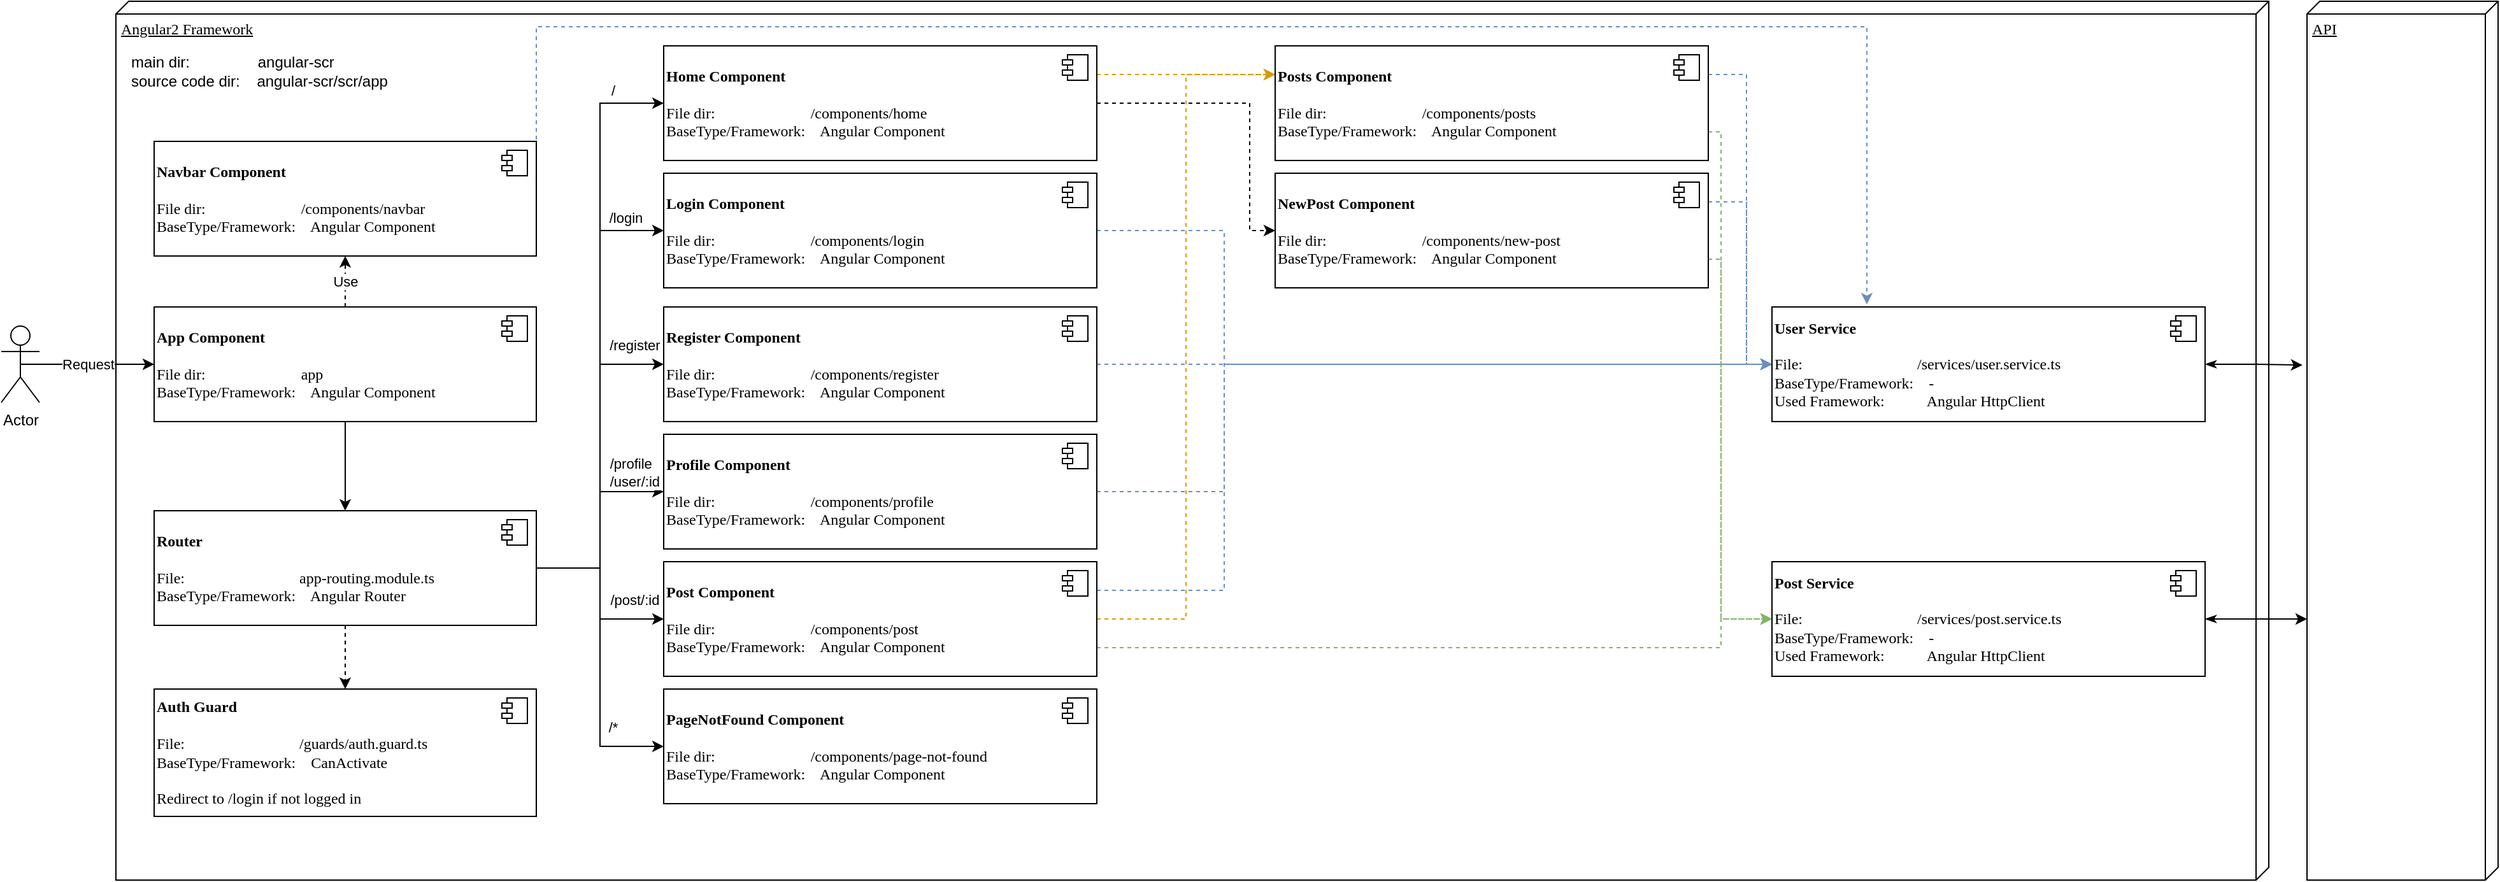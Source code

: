 <mxfile version="14.1.1" type="device"><diagram name="Page-1" id="5f0bae14-7c28-e335-631c-24af17079c00"><mxGraphModel dx="1607" dy="885" grid="1" gridSize="10" guides="1" tooltips="1" connect="1" arrows="1" fold="1" page="1" pageScale="1" pageWidth="1100" pageHeight="850" background="#ffffff" math="0" shadow="0"><root><mxCell id="0"/><mxCell id="1" parent="0"/><mxCell id="39150e848f15840c-1" value="Angular2 Framework" style="verticalAlign=top;align=left;spacingTop=8;spacingLeft=2;spacingRight=12;shape=cube;size=10;direction=south;fontStyle=4;html=1;rounded=0;shadow=0;comic=0;labelBackgroundColor=none;strokeWidth=1;fontFamily=Verdana;fontSize=12" parent="1" vertex="1"><mxGeometry x="120" y="70" width="1690" height="690" as="geometry"/></mxCell><mxCell id="vTg8wGBX9OujbO5ZvmAm-4" value="Request" style="edgeStyle=orthogonalEdgeStyle;rounded=0;orthogonalLoop=1;jettySize=auto;html=1;exitX=0.5;exitY=0.5;exitDx=0;exitDy=0;exitPerimeter=0;entryX=0;entryY=0.5;entryDx=0;entryDy=0;" edge="1" parent="1" source="vTg8wGBX9OujbO5ZvmAm-2" target="vTg8wGBX9OujbO5ZvmAm-7"><mxGeometry relative="1" as="geometry"><mxPoint x="160" y="228" as="targetPoint"/></mxGeometry></mxCell><mxCell id="vTg8wGBX9OujbO5ZvmAm-2" value="Actor" style="shape=umlActor;verticalLabelPosition=bottom;verticalAlign=top;html=1;outlineConnect=0;" vertex="1" parent="1"><mxGeometry x="30" y="325" width="30" height="60" as="geometry"/></mxCell><mxCell id="vTg8wGBX9OujbO5ZvmAm-3" value="main dir:&amp;nbsp; &amp;nbsp; &amp;nbsp; &amp;nbsp; &amp;nbsp; &amp;nbsp; &amp;nbsp; &amp;nbsp; angular-scr&lt;br&gt;source code dir:&amp;nbsp; &amp;nbsp; angular-scr/scr/app" style="text;html=1;align=left;verticalAlign=middle;resizable=0;points=[];autosize=1;" vertex="1" parent="1"><mxGeometry x="130" y="110" width="220" height="30" as="geometry"/></mxCell><mxCell id="vTg8wGBX9OujbO5ZvmAm-24" style="edgeStyle=orthogonalEdgeStyle;rounded=0;orthogonalLoop=1;jettySize=auto;html=1;exitX=0.5;exitY=1;exitDx=0;exitDy=0;entryX=0.5;entryY=0;entryDx=0;entryDy=0;" edge="1" parent="1" source="vTg8wGBX9OujbO5ZvmAm-7" target="vTg8wGBX9OujbO5ZvmAm-21"><mxGeometry relative="1" as="geometry"/></mxCell><mxCell id="vTg8wGBX9OujbO5ZvmAm-35" value="Use" style="edgeStyle=orthogonalEdgeStyle;rounded=0;orthogonalLoop=1;jettySize=auto;html=1;exitX=0.5;exitY=0;exitDx=0;exitDy=0;entryX=0.5;entryY=1;entryDx=0;entryDy=0;dashed=1;" edge="1" parent="1" source="vTg8wGBX9OujbO5ZvmAm-7" target="vTg8wGBX9OujbO5ZvmAm-33"><mxGeometry relative="1" as="geometry"/></mxCell><mxCell id="vTg8wGBX9OujbO5ZvmAm-7" value="&lt;b style=&quot;font-family: &amp;#34;verdana&amp;#34;&quot;&gt;App Component&lt;/b&gt;&lt;br style=&quot;font-family: &amp;#34;verdana&amp;#34;&quot;&gt;&lt;br style=&quot;font-family: &amp;#34;verdana&amp;#34;&quot;&gt;&lt;span style=&quot;font-family: &amp;#34;verdana&amp;#34;&quot;&gt;File dir:&amp;nbsp; &amp;nbsp; &amp;nbsp; &amp;nbsp; &amp;nbsp; &amp;nbsp; &amp;nbsp; &amp;nbsp; &amp;nbsp; &amp;nbsp; &amp;nbsp; &amp;nbsp; &amp;nbsp;app&lt;/span&gt;&lt;br style=&quot;font-family: &amp;#34;verdana&amp;#34;&quot;&gt;&lt;span style=&quot;font-family: &amp;#34;verdana&amp;#34;&quot;&gt;BaseType/Framework:&amp;nbsp; &amp;nbsp; Angular Component&lt;/span&gt;" style="html=1;dropTarget=0;align=left;" vertex="1" parent="1"><mxGeometry x="150" y="310" width="300" height="90" as="geometry"/></mxCell><mxCell id="vTg8wGBX9OujbO5ZvmAm-8" value="" style="shape=module;jettyWidth=8;jettyHeight=4;" vertex="1" parent="vTg8wGBX9OujbO5ZvmAm-7"><mxGeometry x="1" width="20" height="20" relative="1" as="geometry"><mxPoint x="-27" y="7" as="offset"/></mxGeometry></mxCell><mxCell id="vTg8wGBX9OujbO5ZvmAm-43" style="edgeStyle=orthogonalEdgeStyle;rounded=0;orthogonalLoop=1;jettySize=auto;html=1;exitX=1;exitY=0.25;exitDx=0;exitDy=0;entryX=0;entryY=0.25;entryDx=0;entryDy=0;dashed=1;fillColor=#ffe6cc;strokeColor=#d79b00;" edge="1" parent="1" source="vTg8wGBX9OujbO5ZvmAm-9" target="vTg8wGBX9OujbO5ZvmAm-37"><mxGeometry relative="1" as="geometry"/></mxCell><mxCell id="vTg8wGBX9OujbO5ZvmAm-45" style="edgeStyle=orthogonalEdgeStyle;rounded=0;orthogonalLoop=1;jettySize=auto;html=1;exitX=1;exitY=0.5;exitDx=0;exitDy=0;entryX=0;entryY=0.5;entryDx=0;entryDy=0;dashed=1;" edge="1" parent="1" source="vTg8wGBX9OujbO5ZvmAm-9" target="vTg8wGBX9OujbO5ZvmAm-39"><mxGeometry relative="1" as="geometry"><Array as="points"><mxPoint x="1010" y="150"/><mxPoint x="1010" y="250"/></Array></mxGeometry></mxCell><mxCell id="vTg8wGBX9OujbO5ZvmAm-9" value="&lt;font face=&quot;verdana&quot;&gt;&lt;b&gt;Home Component&lt;/b&gt;&lt;/font&gt;&lt;br style=&quot;font-family: &amp;#34;verdana&amp;#34;&quot;&gt;&lt;br style=&quot;font-family: &amp;#34;verdana&amp;#34;&quot;&gt;&lt;span style=&quot;font-family: &amp;#34;verdana&amp;#34;&quot;&gt;File dir:&amp;nbsp; &amp;nbsp; &amp;nbsp; &amp;nbsp; &amp;nbsp; &amp;nbsp; &amp;nbsp; &amp;nbsp; &amp;nbsp; &amp;nbsp; &amp;nbsp; &amp;nbsp; &amp;nbsp;/components/home&lt;br&gt;&lt;/span&gt;&lt;span style=&quot;font-family: &amp;#34;verdana&amp;#34;&quot;&gt;BaseType/Framework:&amp;nbsp; &amp;nbsp; Angular&amp;nbsp;&lt;/span&gt;&lt;span style=&quot;font-family: &amp;#34;verdana&amp;#34;&quot;&gt;Component&lt;/span&gt;" style="html=1;dropTarget=0;align=left;" vertex="1" parent="1"><mxGeometry x="550" y="105" width="340" height="90" as="geometry"/></mxCell><mxCell id="vTg8wGBX9OujbO5ZvmAm-10" value="" style="shape=module;jettyWidth=8;jettyHeight=4;" vertex="1" parent="vTg8wGBX9OujbO5ZvmAm-9"><mxGeometry x="1" width="20" height="20" relative="1" as="geometry"><mxPoint x="-27" y="7" as="offset"/></mxGeometry></mxCell><mxCell id="vTg8wGBX9OujbO5ZvmAm-50" style="edgeStyle=orthogonalEdgeStyle;rounded=0;orthogonalLoop=1;jettySize=auto;html=1;exitX=1;exitY=0.5;exitDx=0;exitDy=0;entryX=0;entryY=0.5;entryDx=0;entryDy=0;dashed=1;fillColor=#dae8fc;strokeColor=#6c8ebf;" edge="1" parent="1" source="vTg8wGBX9OujbO5ZvmAm-11" target="vTg8wGBX9OujbO5ZvmAm-48"><mxGeometry relative="1" as="geometry"><Array as="points"><mxPoint x="990" y="250"/><mxPoint x="990" y="355"/></Array></mxGeometry></mxCell><mxCell id="vTg8wGBX9OujbO5ZvmAm-11" value="&lt;font face=&quot;verdana&quot;&gt;&lt;b&gt;Login Component&lt;/b&gt;&lt;/font&gt;&lt;br style=&quot;font-family: &amp;#34;verdana&amp;#34;&quot;&gt;&lt;br style=&quot;font-family: &amp;#34;verdana&amp;#34;&quot;&gt;&lt;span style=&quot;font-family: &amp;#34;verdana&amp;#34;&quot;&gt;File dir:&amp;nbsp; &amp;nbsp; &amp;nbsp; &amp;nbsp; &amp;nbsp; &amp;nbsp; &amp;nbsp; &amp;nbsp; &amp;nbsp; &amp;nbsp; &amp;nbsp; &amp;nbsp; &amp;nbsp;/components/login&lt;/span&gt;&lt;br style=&quot;font-family: &amp;#34;verdana&amp;#34;&quot;&gt;&lt;span style=&quot;font-family: &amp;#34;verdana&amp;#34;&quot;&gt;BaseType/Framework:&amp;nbsp; &amp;nbsp; Angular&amp;nbsp;&lt;/span&gt;&lt;span style=&quot;font-family: &amp;#34;verdana&amp;#34;&quot;&gt;Component&lt;/span&gt;" style="html=1;dropTarget=0;align=left;" vertex="1" parent="1"><mxGeometry x="550" y="205" width="340" height="90" as="geometry"/></mxCell><mxCell id="vTg8wGBX9OujbO5ZvmAm-12" value="" style="shape=module;jettyWidth=8;jettyHeight=4;" vertex="1" parent="vTg8wGBX9OujbO5ZvmAm-11"><mxGeometry x="1" width="20" height="20" relative="1" as="geometry"><mxPoint x="-27" y="7" as="offset"/></mxGeometry></mxCell><mxCell id="vTg8wGBX9OujbO5ZvmAm-17" value="&lt;font face=&quot;verdana&quot;&gt;&lt;b&gt;PageNotFound Component&lt;/b&gt;&lt;/font&gt;&lt;br style=&quot;font-family: &amp;#34;verdana&amp;#34;&quot;&gt;&lt;br style=&quot;font-family: &amp;#34;verdana&amp;#34;&quot;&gt;&lt;span style=&quot;font-family: &amp;#34;verdana&amp;#34;&quot;&gt;File dir:&amp;nbsp; &amp;nbsp; &amp;nbsp; &amp;nbsp; &amp;nbsp; &amp;nbsp; &amp;nbsp; &amp;nbsp; &amp;nbsp; &amp;nbsp; &amp;nbsp; &amp;nbsp; &amp;nbsp;/components/page-not-found&lt;br&gt;&lt;/span&gt;&lt;span style=&quot;font-family: &amp;#34;verdana&amp;#34;&quot;&gt;BaseType/Framework:&amp;nbsp; &amp;nbsp; Angular&amp;nbsp;&lt;/span&gt;&lt;span style=&quot;font-family: &amp;#34;verdana&amp;#34;&quot;&gt;Component&lt;/span&gt;" style="html=1;dropTarget=0;align=left;" vertex="1" parent="1"><mxGeometry x="550" y="610" width="340" height="90" as="geometry"/></mxCell><mxCell id="vTg8wGBX9OujbO5ZvmAm-18" value="" style="shape=module;jettyWidth=8;jettyHeight=4;" vertex="1" parent="vTg8wGBX9OujbO5ZvmAm-17"><mxGeometry x="1" width="20" height="20" relative="1" as="geometry"><mxPoint x="-27" y="7" as="offset"/></mxGeometry></mxCell><mxCell id="vTg8wGBX9OujbO5ZvmAm-27" value="/register&amp;nbsp;&amp;nbsp;" style="edgeStyle=orthogonalEdgeStyle;rounded=0;orthogonalLoop=1;jettySize=auto;html=1;exitX=1;exitY=0.5;exitDx=0;exitDy=0;entryX=0;entryY=0.5;entryDx=0;entryDy=0;" edge="1" parent="1" source="vTg8wGBX9OujbO5ZvmAm-21" target="vTg8wGBX9OujbO5ZvmAm-13"><mxGeometry x="0.846" y="15" relative="1" as="geometry"><mxPoint as="offset"/></mxGeometry></mxCell><mxCell id="vTg8wGBX9OujbO5ZvmAm-28" value="/login" style="edgeStyle=orthogonalEdgeStyle;rounded=0;orthogonalLoop=1;jettySize=auto;html=1;exitX=1;exitY=0.5;exitDx=0;exitDy=0;entryX=0;entryY=0.5;entryDx=0;entryDy=0;" edge="1" parent="1" source="vTg8wGBX9OujbO5ZvmAm-21" target="vTg8wGBX9OujbO5ZvmAm-11"><mxGeometry x="0.836" y="10" relative="1" as="geometry"><mxPoint as="offset"/></mxGeometry></mxCell><mxCell id="vTg8wGBX9OujbO5ZvmAm-29" value="/" style="edgeStyle=orthogonalEdgeStyle;rounded=0;orthogonalLoop=1;jettySize=auto;html=1;exitX=1;exitY=0.5;exitDx=0;exitDy=0;entryX=0;entryY=0.5;entryDx=0;entryDy=0;" edge="1" parent="1" source="vTg8wGBX9OujbO5ZvmAm-21" target="vTg8wGBX9OujbO5ZvmAm-9"><mxGeometry x="0.828" y="10" relative="1" as="geometry"><mxPoint as="offset"/></mxGeometry></mxCell><mxCell id="vTg8wGBX9OujbO5ZvmAm-30" value="/profile&amp;nbsp; &amp;nbsp;&amp;nbsp;&lt;br&gt;/user/:id&amp;nbsp;&amp;nbsp;" style="edgeStyle=orthogonalEdgeStyle;rounded=0;orthogonalLoop=1;jettySize=auto;html=1;exitX=1;exitY=0.5;exitDx=0;exitDy=0;" edge="1" parent="1" source="vTg8wGBX9OujbO5ZvmAm-21" target="vTg8wGBX9OujbO5ZvmAm-15"><mxGeometry x="0.75" y="15" relative="1" as="geometry"><mxPoint as="offset"/></mxGeometry></mxCell><mxCell id="vTg8wGBX9OujbO5ZvmAm-31" value="/post/:id&amp;nbsp;&amp;nbsp;" style="edgeStyle=orthogonalEdgeStyle;rounded=0;orthogonalLoop=1;jettySize=auto;html=1;exitX=1;exitY=0.5;exitDx=0;exitDy=0;entryX=0;entryY=0.5;entryDx=0;entryDy=0;" edge="1" parent="1" source="vTg8wGBX9OujbO5ZvmAm-21" target="vTg8wGBX9OujbO5ZvmAm-19"><mxGeometry x="0.714" y="15" relative="1" as="geometry"><mxPoint as="offset"/></mxGeometry></mxCell><mxCell id="vTg8wGBX9OujbO5ZvmAm-32" value="/*" style="edgeStyle=orthogonalEdgeStyle;rounded=0;orthogonalLoop=1;jettySize=auto;html=1;exitX=1;exitY=0.5;exitDx=0;exitDy=0;entryX=0;entryY=0.5;entryDx=0;entryDy=0;" edge="1" parent="1" source="vTg8wGBX9OujbO5ZvmAm-21" target="vTg8wGBX9OujbO5ZvmAm-17"><mxGeometry x="0.458" y="10" relative="1" as="geometry"><mxPoint as="offset"/></mxGeometry></mxCell><mxCell id="vTg8wGBX9OujbO5ZvmAm-54" value="" style="edgeStyle=orthogonalEdgeStyle;rounded=0;orthogonalLoop=1;jettySize=auto;html=1;dashed=1;" edge="1" parent="1" source="vTg8wGBX9OujbO5ZvmAm-21" target="vTg8wGBX9OujbO5ZvmAm-52"><mxGeometry relative="1" as="geometry"/></mxCell><mxCell id="vTg8wGBX9OujbO5ZvmAm-21" value="&lt;b style=&quot;font-family: &amp;#34;verdana&amp;#34;&quot;&gt;Router&lt;/b&gt;&lt;br style=&quot;font-family: &amp;#34;verdana&amp;#34;&quot;&gt;&lt;br style=&quot;font-family: &amp;#34;verdana&amp;#34;&quot;&gt;&lt;span style=&quot;font-family: &amp;#34;verdana&amp;#34;&quot;&gt;File:&amp;nbsp; &amp;nbsp; &amp;nbsp; &amp;nbsp; &amp;nbsp; &amp;nbsp; &amp;nbsp; &amp;nbsp; &amp;nbsp; &amp;nbsp; &amp;nbsp; &amp;nbsp; &amp;nbsp; &amp;nbsp; &amp;nbsp; app-routing.module.ts&lt;/span&gt;&lt;br style=&quot;font-family: &amp;#34;verdana&amp;#34;&quot;&gt;&lt;span style=&quot;font-family: &amp;#34;verdana&amp;#34;&quot;&gt;BaseType/Framework:&amp;nbsp; &amp;nbsp; Angular Router&lt;/span&gt;" style="html=1;dropTarget=0;align=left;" vertex="1" parent="1"><mxGeometry x="150" y="470" width="300" height="90" as="geometry"/></mxCell><mxCell id="vTg8wGBX9OujbO5ZvmAm-22" value="" style="shape=module;jettyWidth=8;jettyHeight=4;" vertex="1" parent="vTg8wGBX9OujbO5ZvmAm-21"><mxGeometry x="1" width="20" height="20" relative="1" as="geometry"><mxPoint x="-27" y="7" as="offset"/></mxGeometry></mxCell><mxCell id="vTg8wGBX9OujbO5ZvmAm-51" style="edgeStyle=orthogonalEdgeStyle;rounded=0;orthogonalLoop=1;jettySize=auto;html=1;exitX=1;exitY=0.25;exitDx=0;exitDy=0;entryX=0.219;entryY=-0.022;entryDx=0;entryDy=0;entryPerimeter=0;dashed=1;fillColor=#dae8fc;strokeColor=#6c8ebf;" edge="1" parent="1" source="vTg8wGBX9OujbO5ZvmAm-33" target="vTg8wGBX9OujbO5ZvmAm-48"><mxGeometry relative="1" as="geometry"><Array as="points"><mxPoint x="450" y="90"/><mxPoint x="1495" y="90"/></Array></mxGeometry></mxCell><mxCell id="vTg8wGBX9OujbO5ZvmAm-33" value="&lt;font face=&quot;verdana&quot;&gt;&lt;b&gt;Navbar Component&lt;/b&gt;&lt;/font&gt;&lt;br style=&quot;font-family: &amp;#34;verdana&amp;#34;&quot;&gt;&lt;br style=&quot;font-family: &amp;#34;verdana&amp;#34;&quot;&gt;&lt;span style=&quot;font-family: &amp;#34;verdana&amp;#34;&quot;&gt;File dir:&amp;nbsp; &amp;nbsp; &amp;nbsp; &amp;nbsp; &amp;nbsp; &amp;nbsp; &amp;nbsp; &amp;nbsp; &amp;nbsp; &amp;nbsp; &amp;nbsp; &amp;nbsp; &amp;nbsp;/components/navbar&lt;br&gt;&lt;/span&gt;&lt;span style=&quot;font-family: &amp;#34;verdana&amp;#34;&quot;&gt;BaseType/Framework:&amp;nbsp; &amp;nbsp; Angular&amp;nbsp;&lt;/span&gt;&lt;span style=&quot;font-family: &amp;#34;verdana&amp;#34;&quot;&gt;Component&lt;/span&gt;" style="html=1;dropTarget=0;align=left;" vertex="1" parent="1"><mxGeometry x="150" y="180" width="300" height="90" as="geometry"/></mxCell><mxCell id="vTg8wGBX9OujbO5ZvmAm-34" value="" style="shape=module;jettyWidth=8;jettyHeight=4;" vertex="1" parent="vTg8wGBX9OujbO5ZvmAm-33"><mxGeometry x="1" width="20" height="20" relative="1" as="geometry"><mxPoint x="-27" y="7" as="offset"/></mxGeometry></mxCell><mxCell id="vTg8wGBX9OujbO5ZvmAm-61" style="edgeStyle=orthogonalEdgeStyle;rounded=0;orthogonalLoop=1;jettySize=auto;html=1;exitX=1;exitY=0.5;exitDx=0;exitDy=0;entryX=0;entryY=0.5;entryDx=0;entryDy=0;dashed=1;fillColor=#dae8fc;strokeColor=#6c8ebf;" edge="1" parent="1" source="vTg8wGBX9OujbO5ZvmAm-15" target="vTg8wGBX9OujbO5ZvmAm-48"><mxGeometry relative="1" as="geometry"><Array as="points"><mxPoint x="990" y="455"/><mxPoint x="990" y="355"/></Array></mxGeometry></mxCell><mxCell id="vTg8wGBX9OujbO5ZvmAm-15" value="&lt;font face=&quot;verdana&quot;&gt;&lt;b&gt;Profile Component&lt;br&gt;&lt;/b&gt;&lt;/font&gt;&lt;br style=&quot;font-family: &amp;#34;verdana&amp;#34;&quot;&gt;&lt;span style=&quot;font-family: &amp;#34;verdana&amp;#34;&quot;&gt;File dir:&amp;nbsp; &amp;nbsp; &amp;nbsp; &amp;nbsp; &amp;nbsp; &amp;nbsp; &amp;nbsp; &amp;nbsp; &amp;nbsp; &amp;nbsp; &amp;nbsp; &amp;nbsp; &amp;nbsp;/components/profile&lt;/span&gt;&lt;br style=&quot;font-family: &amp;#34;verdana&amp;#34;&quot;&gt;&lt;span style=&quot;font-family: &amp;#34;verdana&amp;#34;&quot;&gt;BaseType/Framework:&amp;nbsp; &amp;nbsp; Angular&amp;nbsp;&lt;/span&gt;&lt;span style=&quot;font-family: &amp;#34;verdana&amp;#34;&quot;&gt;Component&lt;/span&gt;" style="html=1;dropTarget=0;align=left;" vertex="1" parent="1"><mxGeometry x="550" y="410" width="340" height="90" as="geometry"/></mxCell><mxCell id="vTg8wGBX9OujbO5ZvmAm-16" value="" style="shape=module;jettyWidth=8;jettyHeight=4;" vertex="1" parent="vTg8wGBX9OujbO5ZvmAm-15"><mxGeometry x="1" width="20" height="20" relative="1" as="geometry"><mxPoint x="-27" y="7" as="offset"/></mxGeometry></mxCell><mxCell id="vTg8wGBX9OujbO5ZvmAm-62" style="edgeStyle=orthogonalEdgeStyle;rounded=0;orthogonalLoop=1;jettySize=auto;html=1;exitX=1;exitY=0.5;exitDx=0;exitDy=0;entryX=0;entryY=0.5;entryDx=0;entryDy=0;dashed=1;fillColor=#dae8fc;strokeColor=#6c8ebf;" edge="1" parent="1" source="vTg8wGBX9OujbO5ZvmAm-13" target="vTg8wGBX9OujbO5ZvmAm-48"><mxGeometry relative="1" as="geometry"/></mxCell><mxCell id="vTg8wGBX9OujbO5ZvmAm-13" value="&lt;font face=&quot;verdana&quot;&gt;&lt;b&gt;Register Component&lt;/b&gt;&lt;/font&gt;&lt;br style=&quot;font-family: &amp;#34;verdana&amp;#34;&quot;&gt;&lt;br style=&quot;font-family: &amp;#34;verdana&amp;#34;&quot;&gt;&lt;span style=&quot;font-family: &amp;#34;verdana&amp;#34;&quot;&gt;File dir:&amp;nbsp; &amp;nbsp; &amp;nbsp; &amp;nbsp; &amp;nbsp; &amp;nbsp; &amp;nbsp; &amp;nbsp; &amp;nbsp; &amp;nbsp; &amp;nbsp; &amp;nbsp; &amp;nbsp;/components/register&lt;/span&gt;&lt;br style=&quot;font-family: &amp;#34;verdana&amp;#34;&quot;&gt;&lt;span style=&quot;font-family: &amp;#34;verdana&amp;#34;&quot;&gt;BaseType/Framework:&amp;nbsp; &amp;nbsp; Angular&amp;nbsp;&lt;/span&gt;&lt;span style=&quot;font-family: &amp;#34;verdana&amp;#34;&quot;&gt;Component&lt;/span&gt;" style="html=1;dropTarget=0;align=left;" vertex="1" parent="1"><mxGeometry x="550" y="310" width="340" height="90" as="geometry"/></mxCell><mxCell id="vTg8wGBX9OujbO5ZvmAm-14" value="" style="shape=module;jettyWidth=8;jettyHeight=4;" vertex="1" parent="vTg8wGBX9OujbO5ZvmAm-13"><mxGeometry x="1" width="20" height="20" relative="1" as="geometry"><mxPoint x="-27" y="7" as="offset"/></mxGeometry></mxCell><mxCell id="vTg8wGBX9OujbO5ZvmAm-44" style="edgeStyle=orthogonalEdgeStyle;rounded=0;orthogonalLoop=1;jettySize=auto;html=1;exitX=1;exitY=0.5;exitDx=0;exitDy=0;entryX=0;entryY=0.25;entryDx=0;entryDy=0;dashed=1;fillColor=#ffe6cc;strokeColor=#d79b00;" edge="1" parent="1" source="vTg8wGBX9OujbO5ZvmAm-19" target="vTg8wGBX9OujbO5ZvmAm-37"><mxGeometry relative="1" as="geometry"/></mxCell><mxCell id="vTg8wGBX9OujbO5ZvmAm-57" style="edgeStyle=orthogonalEdgeStyle;rounded=0;orthogonalLoop=1;jettySize=auto;html=1;exitX=1;exitY=0.25;exitDx=0;exitDy=0;entryX=0;entryY=0.5;entryDx=0;entryDy=0;dashed=1;fillColor=#dae8fc;strokeColor=#6c8ebf;" edge="1" parent="1" source="vTg8wGBX9OujbO5ZvmAm-19" target="vTg8wGBX9OujbO5ZvmAm-48"><mxGeometry relative="1" as="geometry"><Array as="points"><mxPoint x="990" y="533"/><mxPoint x="990" y="355"/></Array></mxGeometry></mxCell><mxCell id="vTg8wGBX9OujbO5ZvmAm-58" style="edgeStyle=orthogonalEdgeStyle;rounded=0;orthogonalLoop=1;jettySize=auto;html=1;exitX=1;exitY=0.75;exitDx=0;exitDy=0;entryX=0;entryY=0.5;entryDx=0;entryDy=0;dashed=1;fillColor=#d5e8d4;strokeColor=#82b366;" edge="1" parent="1" source="vTg8wGBX9OujbO5ZvmAm-19" target="vTg8wGBX9OujbO5ZvmAm-46"><mxGeometry relative="1" as="geometry"><Array as="points"><mxPoint x="1380" y="577"/><mxPoint x="1380" y="555"/></Array></mxGeometry></mxCell><mxCell id="vTg8wGBX9OujbO5ZvmAm-19" value="&lt;font face=&quot;verdana&quot;&gt;&lt;b&gt;Post Component&lt;/b&gt;&lt;/font&gt;&lt;br style=&quot;font-family: &amp;#34;verdana&amp;#34;&quot;&gt;&lt;br style=&quot;font-family: &amp;#34;verdana&amp;#34;&quot;&gt;&lt;span style=&quot;font-family: &amp;#34;verdana&amp;#34;&quot;&gt;File dir:&amp;nbsp; &amp;nbsp; &amp;nbsp; &amp;nbsp; &amp;nbsp; &amp;nbsp; &amp;nbsp; &amp;nbsp; &amp;nbsp; &amp;nbsp; &amp;nbsp; &amp;nbsp; &amp;nbsp;/components/post&lt;/span&gt;&lt;br style=&quot;font-family: &amp;#34;verdana&amp;#34;&quot;&gt;&lt;span style=&quot;font-family: &amp;#34;verdana&amp;#34;&quot;&gt;BaseType/Framework:&amp;nbsp; &amp;nbsp; Angular&amp;nbsp;&lt;/span&gt;&lt;span style=&quot;font-family: &amp;#34;verdana&amp;#34;&quot;&gt;Component&lt;/span&gt;" style="html=1;dropTarget=0;align=left;" vertex="1" parent="1"><mxGeometry x="550" y="510" width="340" height="90" as="geometry"/></mxCell><mxCell id="vTg8wGBX9OujbO5ZvmAm-20" value="" style="shape=module;jettyWidth=8;jettyHeight=4;" vertex="1" parent="vTg8wGBX9OujbO5ZvmAm-19"><mxGeometry x="1" width="20" height="20" relative="1" as="geometry"><mxPoint x="-27" y="7" as="offset"/></mxGeometry></mxCell><mxCell id="vTg8wGBX9OujbO5ZvmAm-59" style="edgeStyle=orthogonalEdgeStyle;rounded=0;orthogonalLoop=1;jettySize=auto;html=1;exitX=1;exitY=0.75;exitDx=0;exitDy=0;entryX=0;entryY=0.5;entryDx=0;entryDy=0;dashed=1;fillColor=#d5e8d4;strokeColor=#82b366;" edge="1" parent="1" source="vTg8wGBX9OujbO5ZvmAm-37" target="vTg8wGBX9OujbO5ZvmAm-46"><mxGeometry relative="1" as="geometry"><Array as="points"><mxPoint x="1380" y="173"/><mxPoint x="1380" y="555"/></Array></mxGeometry></mxCell><mxCell id="vTg8wGBX9OujbO5ZvmAm-60" style="edgeStyle=orthogonalEdgeStyle;rounded=0;orthogonalLoop=1;jettySize=auto;html=1;exitX=1;exitY=0.25;exitDx=0;exitDy=0;entryX=0;entryY=0.5;entryDx=0;entryDy=0;dashed=1;fillColor=#dae8fc;strokeColor=#6c8ebf;" edge="1" parent="1" source="vTg8wGBX9OujbO5ZvmAm-37" target="vTg8wGBX9OujbO5ZvmAm-48"><mxGeometry relative="1" as="geometry"><Array as="points"><mxPoint x="1400" y="127"/><mxPoint x="1400" y="355"/></Array></mxGeometry></mxCell><mxCell id="vTg8wGBX9OujbO5ZvmAm-37" value="&lt;font face=&quot;verdana&quot;&gt;&lt;b&gt;Posts Component&lt;/b&gt;&lt;/font&gt;&lt;br style=&quot;font-family: &amp;#34;verdana&amp;#34;&quot;&gt;&lt;br style=&quot;font-family: &amp;#34;verdana&amp;#34;&quot;&gt;&lt;span style=&quot;font-family: &amp;#34;verdana&amp;#34;&quot;&gt;File dir:&amp;nbsp; &amp;nbsp; &amp;nbsp; &amp;nbsp; &amp;nbsp; &amp;nbsp; &amp;nbsp; &amp;nbsp; &amp;nbsp; &amp;nbsp; &amp;nbsp; &amp;nbsp; &amp;nbsp;/components/posts&lt;br&gt;&lt;/span&gt;&lt;span style=&quot;font-family: &amp;#34;verdana&amp;#34;&quot;&gt;BaseType/Framework:&amp;nbsp; &amp;nbsp; Angular&amp;nbsp;&lt;/span&gt;&lt;span style=&quot;font-family: &amp;#34;verdana&amp;#34;&quot;&gt;Component&lt;/span&gt;" style="html=1;dropTarget=0;align=left;" vertex="1" parent="1"><mxGeometry x="1030" y="105" width="340" height="90" as="geometry"/></mxCell><mxCell id="vTg8wGBX9OujbO5ZvmAm-38" value="" style="shape=module;jettyWidth=8;jettyHeight=4;" vertex="1" parent="vTg8wGBX9OujbO5ZvmAm-37"><mxGeometry x="1" width="20" height="20" relative="1" as="geometry"><mxPoint x="-27" y="7" as="offset"/></mxGeometry></mxCell><mxCell id="vTg8wGBX9OujbO5ZvmAm-55" style="edgeStyle=orthogonalEdgeStyle;rounded=0;orthogonalLoop=1;jettySize=auto;html=1;exitX=1;exitY=0.25;exitDx=0;exitDy=0;entryX=0;entryY=0.5;entryDx=0;entryDy=0;dashed=1;fillColor=#dae8fc;strokeColor=#6c8ebf;" edge="1" parent="1" source="vTg8wGBX9OujbO5ZvmAm-39" target="vTg8wGBX9OujbO5ZvmAm-48"><mxGeometry relative="1" as="geometry"><Array as="points"><mxPoint x="1400" y="227"/><mxPoint x="1400" y="355"/></Array></mxGeometry></mxCell><mxCell id="vTg8wGBX9OujbO5ZvmAm-56" style="edgeStyle=orthogonalEdgeStyle;rounded=0;orthogonalLoop=1;jettySize=auto;html=1;exitX=1;exitY=0.75;exitDx=0;exitDy=0;entryX=0;entryY=0.5;entryDx=0;entryDy=0;dashed=1;fillColor=#d5e8d4;strokeColor=#82b366;" edge="1" parent="1" source="vTg8wGBX9OujbO5ZvmAm-39" target="vTg8wGBX9OujbO5ZvmAm-46"><mxGeometry relative="1" as="geometry"><Array as="points"><mxPoint x="1380" y="273"/><mxPoint x="1380" y="555"/></Array></mxGeometry></mxCell><mxCell id="vTg8wGBX9OujbO5ZvmAm-39" value="&lt;font face=&quot;verdana&quot;&gt;&lt;b&gt;NewPost Component&lt;/b&gt;&lt;/font&gt;&lt;br style=&quot;font-family: &amp;#34;verdana&amp;#34;&quot;&gt;&lt;br style=&quot;font-family: &amp;#34;verdana&amp;#34;&quot;&gt;&lt;span style=&quot;font-family: &amp;#34;verdana&amp;#34;&quot;&gt;File dir:&amp;nbsp; &amp;nbsp; &amp;nbsp; &amp;nbsp; &amp;nbsp; &amp;nbsp; &amp;nbsp; &amp;nbsp; &amp;nbsp; &amp;nbsp; &amp;nbsp; &amp;nbsp; &amp;nbsp;/components/new-post&lt;/span&gt;&lt;br style=&quot;font-family: &amp;#34;verdana&amp;#34;&quot;&gt;&lt;span style=&quot;font-family: &amp;#34;verdana&amp;#34;&quot;&gt;BaseType/Framework:&amp;nbsp; &amp;nbsp; Angular&amp;nbsp;&lt;/span&gt;&lt;span style=&quot;font-family: &amp;#34;verdana&amp;#34;&quot;&gt;Component&lt;/span&gt;" style="html=1;dropTarget=0;align=left;" vertex="1" parent="1"><mxGeometry x="1030" y="205" width="340" height="90" as="geometry"/></mxCell><mxCell id="vTg8wGBX9OujbO5ZvmAm-40" value="" style="shape=module;jettyWidth=8;jettyHeight=4;" vertex="1" parent="vTg8wGBX9OujbO5ZvmAm-39"><mxGeometry x="1" width="20" height="20" relative="1" as="geometry"><mxPoint x="-27" y="7" as="offset"/></mxGeometry></mxCell><mxCell id="vTg8wGBX9OujbO5ZvmAm-65" value="" style="edgeStyle=orthogonalEdgeStyle;rounded=0;orthogonalLoop=1;jettySize=auto;html=1;startArrow=classicThin;startFill=1;" edge="1" parent="1" source="vTg8wGBX9OujbO5ZvmAm-46" target="vTg8wGBX9OujbO5ZvmAm-63"><mxGeometry relative="1" as="geometry"><Array as="points"><mxPoint x="1820" y="555"/><mxPoint x="1820" y="555"/></Array></mxGeometry></mxCell><mxCell id="vTg8wGBX9OujbO5ZvmAm-46" value="&lt;font face=&quot;verdana&quot;&gt;&lt;b&gt;Post Service&lt;br&gt;&lt;/b&gt;&lt;/font&gt;&lt;br style=&quot;font-family: &amp;#34;verdana&amp;#34;&quot;&gt;&lt;span style=&quot;font-family: &amp;#34;verdana&amp;#34;&quot;&gt;File:&amp;nbsp; &amp;nbsp; &amp;nbsp; &amp;nbsp; &amp;nbsp; &amp;nbsp; &amp;nbsp; &amp;nbsp; &amp;nbsp; &amp;nbsp; &amp;nbsp; &amp;nbsp; &amp;nbsp; &amp;nbsp; &amp;nbsp; /services/post.service.ts&lt;/span&gt;&lt;br style=&quot;font-family: &amp;#34;verdana&amp;#34;&quot;&gt;&lt;span style=&quot;font-family: &amp;#34;verdana&amp;#34;&quot;&gt;BaseType/Framework:&amp;nbsp; &amp;nbsp; -&lt;br&gt;Used Framework:&amp;nbsp; &amp;nbsp; &amp;nbsp; &amp;nbsp; &amp;nbsp; &amp;nbsp;Angular HttpClient&lt;br&gt;&lt;/span&gt;" style="html=1;dropTarget=0;align=left;" vertex="1" parent="1"><mxGeometry x="1420" y="510" width="340" height="90" as="geometry"/></mxCell><mxCell id="vTg8wGBX9OujbO5ZvmAm-47" value="" style="shape=module;jettyWidth=8;jettyHeight=4;" vertex="1" parent="vTg8wGBX9OujbO5ZvmAm-46"><mxGeometry x="1" width="20" height="20" relative="1" as="geometry"><mxPoint x="-27" y="7" as="offset"/></mxGeometry></mxCell><mxCell id="vTg8wGBX9OujbO5ZvmAm-66" value="" style="edgeStyle=orthogonalEdgeStyle;rounded=0;orthogonalLoop=1;jettySize=auto;html=1;entryX=0.414;entryY=1.024;entryDx=0;entryDy=0;entryPerimeter=0;startArrow=classicThin;startFill=1;" edge="1" parent="1" source="vTg8wGBX9OujbO5ZvmAm-48" target="vTg8wGBX9OujbO5ZvmAm-63"><mxGeometry relative="1" as="geometry"/></mxCell><mxCell id="vTg8wGBX9OujbO5ZvmAm-48" value="&lt;font face=&quot;verdana&quot;&gt;&lt;b&gt;User Service&lt;/b&gt;&lt;/font&gt;&lt;br style=&quot;font-family: &amp;#34;verdana&amp;#34;&quot;&gt;&lt;br style=&quot;font-family: &amp;#34;verdana&amp;#34;&quot;&gt;&lt;span style=&quot;font-family: &amp;#34;verdana&amp;#34;&quot;&gt;File:&amp;nbsp; &amp;nbsp; &amp;nbsp; &amp;nbsp; &amp;nbsp; &amp;nbsp; &amp;nbsp; &amp;nbsp; &amp;nbsp; &amp;nbsp; &amp;nbsp; &amp;nbsp; &amp;nbsp; &amp;nbsp; &amp;nbsp; /services/user.service.ts&lt;br&gt;&lt;/span&gt;&lt;span style=&quot;font-family: &amp;#34;verdana&amp;#34;&quot;&gt;BaseType/Framework:&amp;nbsp; &amp;nbsp; -&lt;br&gt;&lt;/span&gt;&lt;span style=&quot;font-family: &amp;#34;verdana&amp;#34;&quot;&gt;Used Framework:&amp;nbsp; &amp;nbsp; &amp;nbsp; &amp;nbsp; &amp;nbsp; &amp;nbsp;Angular HttpClient&lt;/span&gt;&lt;span style=&quot;font-family: &amp;#34;verdana&amp;#34;&quot;&gt;&lt;br&gt;&lt;/span&gt;" style="html=1;dropTarget=0;align=left;" vertex="1" parent="1"><mxGeometry x="1420" y="310" width="340" height="90" as="geometry"/></mxCell><mxCell id="vTg8wGBX9OujbO5ZvmAm-49" value="" style="shape=module;jettyWidth=8;jettyHeight=4;" vertex="1" parent="vTg8wGBX9OujbO5ZvmAm-48"><mxGeometry x="1" width="20" height="20" relative="1" as="geometry"><mxPoint x="-27" y="7" as="offset"/></mxGeometry></mxCell><mxCell id="vTg8wGBX9OujbO5ZvmAm-52" value="&lt;b style=&quot;font-family: &amp;#34;verdana&amp;#34;&quot;&gt;Auth Guard&lt;/b&gt;&lt;br style=&quot;font-family: &amp;#34;verdana&amp;#34;&quot;&gt;&lt;br style=&quot;font-family: &amp;#34;verdana&amp;#34;&quot;&gt;&lt;span style=&quot;font-family: &amp;#34;verdana&amp;#34;&quot;&gt;File:&amp;nbsp; &amp;nbsp; &amp;nbsp; &amp;nbsp; &amp;nbsp; &amp;nbsp; &amp;nbsp; &amp;nbsp; &amp;nbsp; &amp;nbsp; &amp;nbsp; &amp;nbsp; &amp;nbsp; &amp;nbsp; &amp;nbsp; /guards/&lt;/span&gt;&lt;font face=&quot;verdana&quot;&gt;auth.guard.ts&lt;/font&gt;&lt;br style=&quot;font-family: &amp;#34;verdana&amp;#34;&quot;&gt;&lt;span style=&quot;font-family: &amp;#34;verdana&amp;#34;&quot;&gt;BaseType/Framework:&amp;nbsp; &amp;nbsp;&amp;nbsp;&lt;/span&gt;&lt;font face=&quot;verdana&quot;&gt;CanActivate&lt;br&gt;&lt;br&gt;Redirect to /login if not logged in&lt;br&gt;&lt;/font&gt;" style="html=1;dropTarget=0;align=left;" vertex="1" parent="1"><mxGeometry x="150" y="610" width="300" height="100" as="geometry"/></mxCell><mxCell id="vTg8wGBX9OujbO5ZvmAm-53" value="" style="shape=module;jettyWidth=8;jettyHeight=4;" vertex="1" parent="vTg8wGBX9OujbO5ZvmAm-52"><mxGeometry x="1" width="20" height="20" relative="1" as="geometry"><mxPoint x="-27" y="7" as="offset"/></mxGeometry></mxCell><mxCell id="vTg8wGBX9OujbO5ZvmAm-63" value="API" style="verticalAlign=top;align=left;spacingTop=8;spacingLeft=2;spacingRight=12;shape=cube;size=10;direction=south;fontStyle=4;html=1;rounded=0;shadow=0;comic=0;labelBackgroundColor=none;strokeWidth=1;fontFamily=Verdana;fontSize=12" vertex="1" parent="1"><mxGeometry x="1840" y="70" width="150" height="690" as="geometry"/></mxCell></root></mxGraphModel></diagram></mxfile>